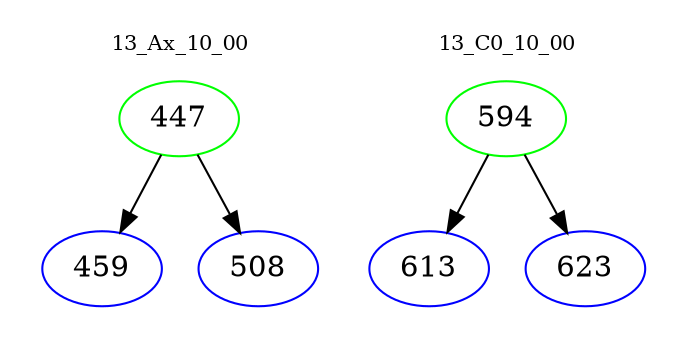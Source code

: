 digraph{
subgraph cluster_0 {
color = white
label = "13_Ax_10_00";
fontsize=10;
T0_447 [label="447", color="green"]
T0_447 -> T0_459 [color="black"]
T0_459 [label="459", color="blue"]
T0_447 -> T0_508 [color="black"]
T0_508 [label="508", color="blue"]
}
subgraph cluster_1 {
color = white
label = "13_C0_10_00";
fontsize=10;
T1_594 [label="594", color="green"]
T1_594 -> T1_613 [color="black"]
T1_613 [label="613", color="blue"]
T1_594 -> T1_623 [color="black"]
T1_623 [label="623", color="blue"]
}
}
